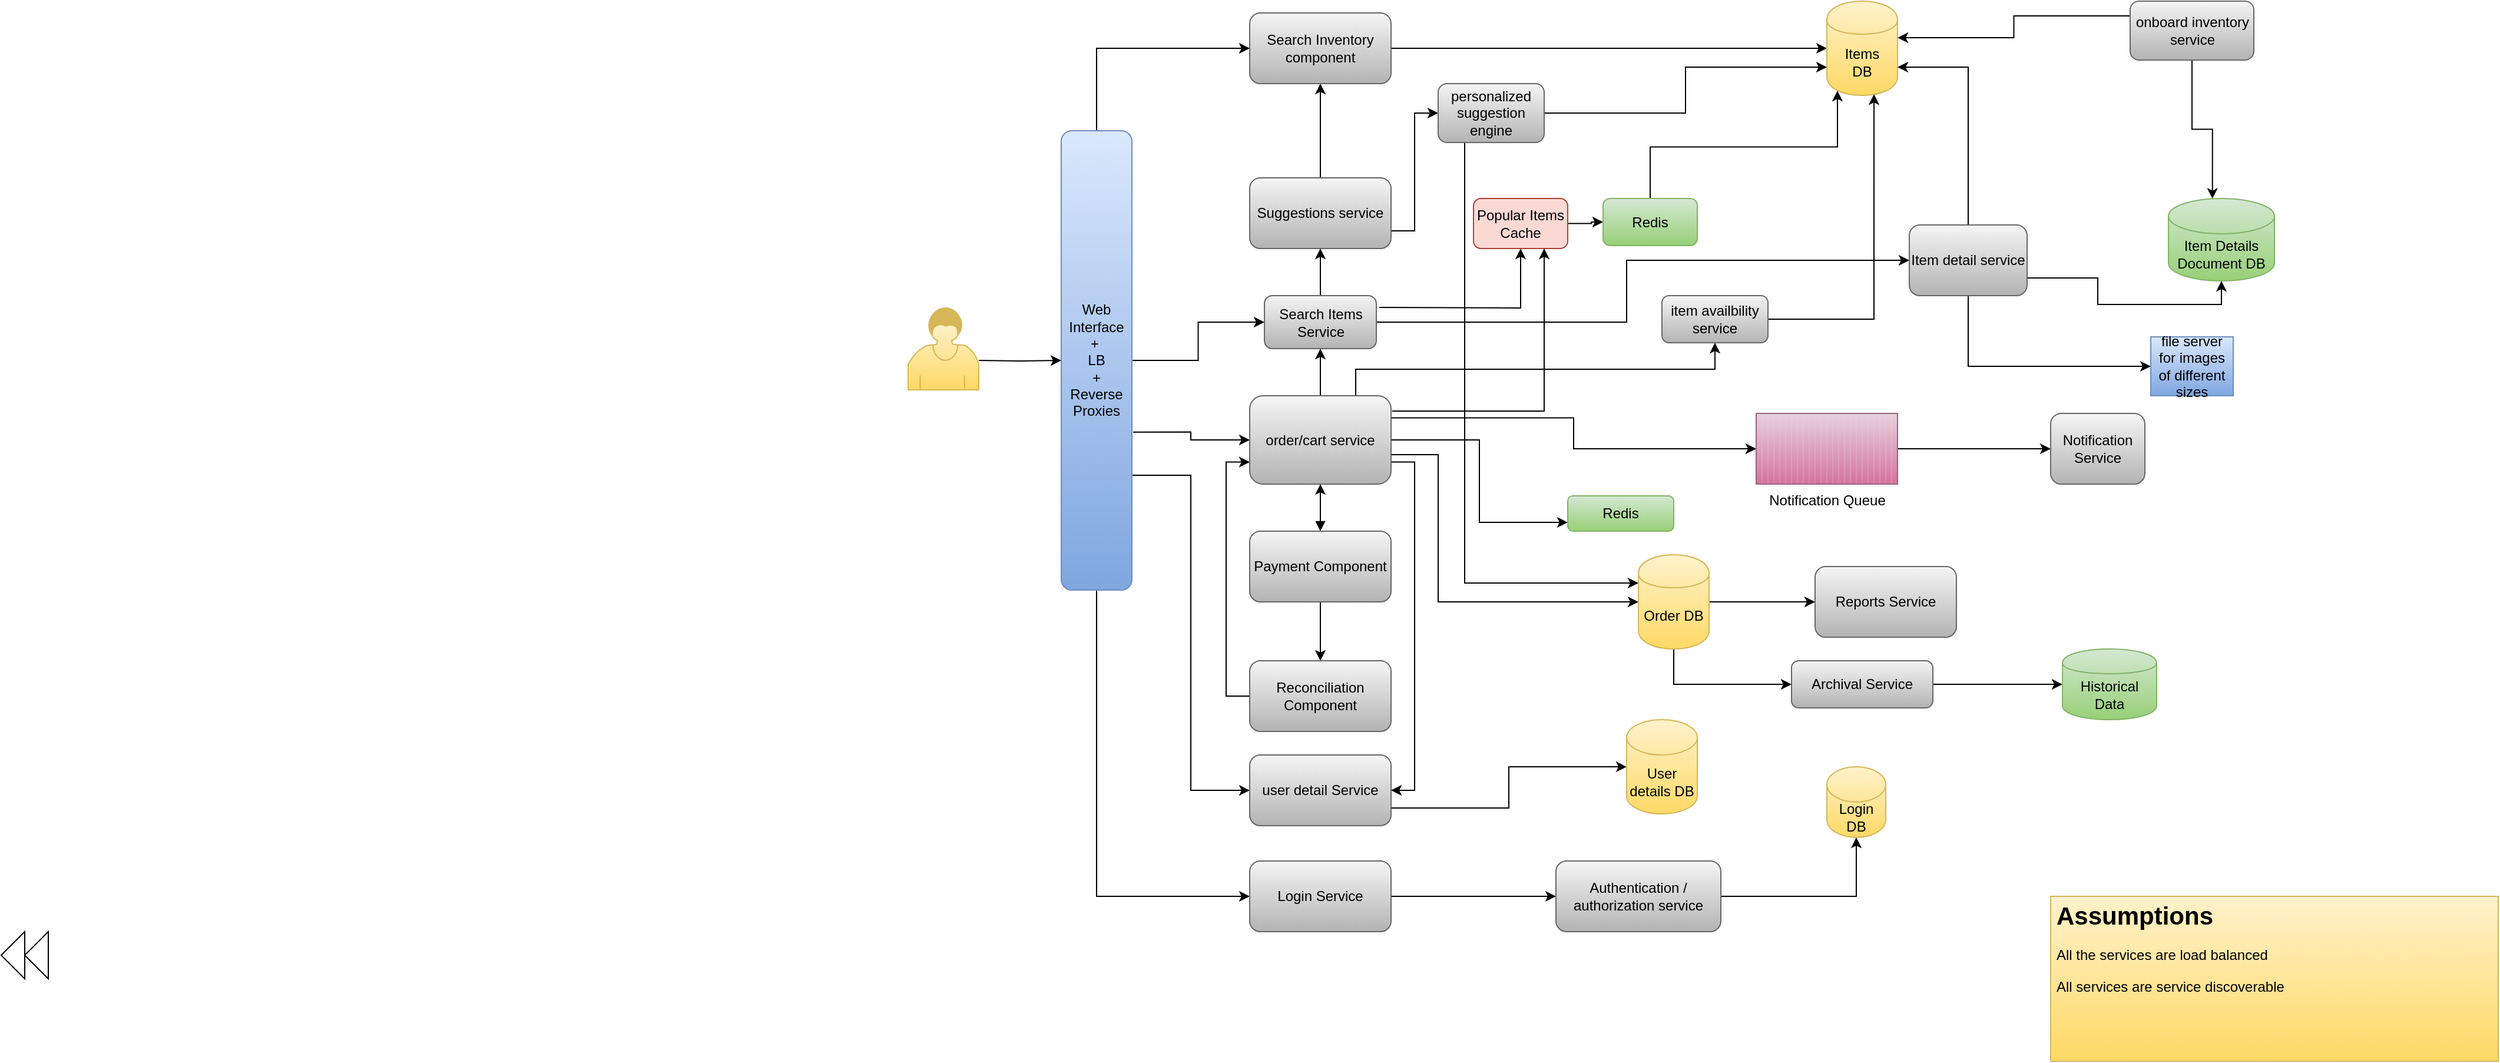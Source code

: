 <mxfile version="14.2.7" type="device"><diagram id="xtfML6pKu-_Gf8f9PhGk" name="Page-1"><mxGraphModel dx="1632" dy="1537" grid="1" gridSize="10" guides="1" tooltips="1" connect="1" arrows="1" fold="1" page="1" pageScale="1" pageWidth="850" pageHeight="1100" math="0" shadow="0"><root><mxCell id="0"/><mxCell id="1" parent="0"/><mxCell id="I8b5Qz6vABxZbY5urSRu-4" value="" style="edgeStyle=orthogonalEdgeStyle;rounded=0;orthogonalLoop=1;jettySize=auto;html=1;" edge="1" parent="1" source="I8b5Qz6vABxZbY5urSRu-2" target="I8b5Qz6vABxZbY5urSRu-3"><mxGeometry relative="1" as="geometry"/></mxCell><mxCell id="I8b5Qz6vABxZbY5urSRu-32" value="" style="edgeStyle=orthogonalEdgeStyle;rounded=0;orthogonalLoop=1;jettySize=auto;html=1;" edge="1" parent="1" target="I8b5Qz6vABxZbY5urSRu-31"><mxGeometry relative="1" as="geometry"><mxPoint x="410" y="180" as="sourcePoint"/></mxGeometry></mxCell><mxCell id="I8b5Qz6vABxZbY5urSRu-100" style="edgeStyle=orthogonalEdgeStyle;rounded=0;orthogonalLoop=1;jettySize=auto;html=1;exitX=1;exitY=0.75;exitDx=0;exitDy=0;entryX=0;entryY=0.5;entryDx=0;entryDy=0;" edge="1" parent="1" source="I8b5Qz6vABxZbY5urSRu-2" target="I8b5Qz6vABxZbY5urSRu-101"><mxGeometry relative="1" as="geometry"><mxPoint x="490" y="170" as="targetPoint"/></mxGeometry></mxCell><mxCell id="I8b5Qz6vABxZbY5urSRu-2" value="Suggestions service" style="rounded=1;whiteSpace=wrap;html=1;gradientColor=#b3b3b3;fillColor=#f5f5f5;strokeColor=#666666;" vertex="1" parent="1"><mxGeometry x="300" y="70" width="120" height="60" as="geometry"/></mxCell><mxCell id="I8b5Qz6vABxZbY5urSRu-20" value="" style="edgeStyle=orthogonalEdgeStyle;rounded=0;orthogonalLoop=1;jettySize=auto;html=1;" edge="1" parent="1" source="I8b5Qz6vABxZbY5urSRu-3" target="I8b5Qz6vABxZbY5urSRu-19"><mxGeometry relative="1" as="geometry"/></mxCell><mxCell id="I8b5Qz6vABxZbY5urSRu-3" value="Search Inventory component" style="whiteSpace=wrap;html=1;rounded=1;gradientColor=#b3b3b3;fillColor=#f5f5f5;strokeColor=#666666;" vertex="1" parent="1"><mxGeometry x="300" y="-70" width="120" height="60" as="geometry"/></mxCell><mxCell id="I8b5Qz6vABxZbY5urSRu-99" style="edgeStyle=orthogonalEdgeStyle;rounded=0;orthogonalLoop=1;jettySize=auto;html=1;exitX=1.017;exitY=0.656;exitDx=0;exitDy=0;entryX=0;entryY=0.5;entryDx=0;entryDy=0;exitPerimeter=0;" edge="1" parent="1" source="I8b5Qz6vABxZbY5urSRu-5" target="I8b5Qz6vABxZbY5urSRu-89"><mxGeometry relative="1" as="geometry"/></mxCell><mxCell id="I8b5Qz6vABxZbY5urSRu-105" style="edgeStyle=orthogonalEdgeStyle;rounded=0;orthogonalLoop=1;jettySize=auto;html=1;exitX=0.5;exitY=0;exitDx=0;exitDy=0;entryX=0;entryY=0.5;entryDx=0;entryDy=0;" edge="1" parent="1" source="I8b5Qz6vABxZbY5urSRu-5" target="I8b5Qz6vABxZbY5urSRu-3"><mxGeometry relative="1" as="geometry"/></mxCell><mxCell id="I8b5Qz6vABxZbY5urSRu-106" style="edgeStyle=orthogonalEdgeStyle;rounded=0;orthogonalLoop=1;jettySize=auto;html=1;exitX=1;exitY=0.5;exitDx=0;exitDy=0;entryX=0;entryY=0.5;entryDx=0;entryDy=0;" edge="1" parent="1" source="I8b5Qz6vABxZbY5urSRu-5" target="I8b5Qz6vABxZbY5urSRu-6"><mxGeometry relative="1" as="geometry"><mxPoint x="310" y="190" as="targetPoint"/></mxGeometry></mxCell><mxCell id="I8b5Qz6vABxZbY5urSRu-118" style="edgeStyle=orthogonalEdgeStyle;rounded=0;orthogonalLoop=1;jettySize=auto;html=1;exitX=0.5;exitY=1;exitDx=0;exitDy=0;entryX=0;entryY=0.5;entryDx=0;entryDy=0;" edge="1" parent="1" source="I8b5Qz6vABxZbY5urSRu-5" target="I8b5Qz6vABxZbY5urSRu-83"><mxGeometry relative="1" as="geometry"/></mxCell><mxCell id="I8b5Qz6vABxZbY5urSRu-135" style="edgeStyle=orthogonalEdgeStyle;rounded=0;orthogonalLoop=1;jettySize=auto;html=1;exitX=1;exitY=0.75;exitDx=0;exitDy=0;entryX=0;entryY=0.5;entryDx=0;entryDy=0;startArrow=none;startFill=0;" edge="1" parent="1" source="I8b5Qz6vABxZbY5urSRu-5" target="I8b5Qz6vABxZbY5urSRu-132"><mxGeometry relative="1" as="geometry"/></mxCell><mxCell id="I8b5Qz6vABxZbY5urSRu-5" value="Web Interface +&amp;nbsp;&lt;br&gt;LB &lt;br&gt;+&lt;br&gt;Reverse Proxies&lt;br&gt;" style="rounded=1;whiteSpace=wrap;html=1;gradientColor=#7ea6e0;fillColor=#dae8fc;strokeColor=#6c8ebf;" vertex="1" parent="1"><mxGeometry x="140" y="30" width="60" height="390" as="geometry"/></mxCell><mxCell id="I8b5Qz6vABxZbY5urSRu-128" style="edgeStyle=orthogonalEdgeStyle;rounded=0;orthogonalLoop=1;jettySize=auto;html=1;exitX=1;exitY=0.5;exitDx=0;exitDy=0;" edge="1" parent="1" source="I8b5Qz6vABxZbY5urSRu-6" target="I8b5Qz6vABxZbY5urSRu-91"><mxGeometry relative="1" as="geometry"><Array as="points"><mxPoint x="620" y="193"/><mxPoint x="620" y="140"/></Array></mxGeometry></mxCell><mxCell id="I8b5Qz6vABxZbY5urSRu-130" style="edgeStyle=orthogonalEdgeStyle;rounded=0;orthogonalLoop=1;jettySize=auto;html=1;exitX=0.5;exitY=0;exitDx=0;exitDy=0;entryX=0.5;entryY=1;entryDx=0;entryDy=0;startArrow=none;startFill=0;" edge="1" parent="1" source="I8b5Qz6vABxZbY5urSRu-6" target="I8b5Qz6vABxZbY5urSRu-2"><mxGeometry relative="1" as="geometry"/></mxCell><mxCell id="I8b5Qz6vABxZbY5urSRu-6" value="Search Items Service" style="rounded=1;whiteSpace=wrap;html=1;gradientColor=#b3b3b3;fillColor=#f5f5f5;strokeColor=#666666;" vertex="1" parent="1"><mxGeometry x="312.5" y="170" width="95" height="45" as="geometry"/></mxCell><mxCell id="I8b5Qz6vABxZbY5urSRu-11" value="" style="edgeStyle=orthogonalEdgeStyle;rounded=0;orthogonalLoop=1;jettySize=auto;html=1;" edge="1" parent="1" source="I8b5Qz6vABxZbY5urSRu-8" target="I8b5Qz6vABxZbY5urSRu-10"><mxGeometry relative="1" as="geometry"/></mxCell><mxCell id="I8b5Qz6vABxZbY5urSRu-28" style="edgeStyle=orthogonalEdgeStyle;rounded=0;orthogonalLoop=1;jettySize=auto;html=1;exitX=0.5;exitY=0;exitDx=0;exitDy=0;entryX=0.5;entryY=1;entryDx=0;entryDy=0;startArrow=block;startFill=1;" edge="1" parent="1" source="I8b5Qz6vABxZbY5urSRu-8" target="I8b5Qz6vABxZbY5urSRu-89"><mxGeometry relative="1" as="geometry"><Array as="points"/></mxGeometry></mxCell><mxCell id="I8b5Qz6vABxZbY5urSRu-8" value="Payment Component" style="rounded=1;whiteSpace=wrap;html=1;gradientColor=#b3b3b3;fillColor=#f5f5f5;strokeColor=#666666;" vertex="1" parent="1"><mxGeometry x="300" y="370" width="120" height="60" as="geometry"/></mxCell><mxCell id="I8b5Qz6vABxZbY5urSRu-127" style="edgeStyle=orthogonalEdgeStyle;rounded=0;orthogonalLoop=1;jettySize=auto;html=1;exitX=0;exitY=0.5;exitDx=0;exitDy=0;entryX=0;entryY=0.75;entryDx=0;entryDy=0;" edge="1" parent="1" source="I8b5Qz6vABxZbY5urSRu-10" target="I8b5Qz6vABxZbY5urSRu-89"><mxGeometry relative="1" as="geometry"/></mxCell><mxCell id="I8b5Qz6vABxZbY5urSRu-10" value="Reconciliation Component" style="rounded=1;whiteSpace=wrap;html=1;gradientColor=#b3b3b3;fillColor=#f5f5f5;strokeColor=#666666;" vertex="1" parent="1"><mxGeometry x="300" y="480" width="120" height="60" as="geometry"/></mxCell><mxCell id="I8b5Qz6vABxZbY5urSRu-125" value="" style="edgeStyle=orthogonalEdgeStyle;rounded=0;orthogonalLoop=1;jettySize=auto;html=1;" edge="1" parent="1" source="I8b5Qz6vABxZbY5urSRu-12" target="I8b5Qz6vABxZbY5urSRu-124"><mxGeometry relative="1" as="geometry"/></mxCell><mxCell id="I8b5Qz6vABxZbY5urSRu-150" style="edgeStyle=orthogonalEdgeStyle;rounded=0;orthogonalLoop=1;jettySize=auto;html=1;exitX=0.5;exitY=1;exitDx=0;exitDy=0;entryX=0;entryY=0.5;entryDx=0;entryDy=0;startArrow=none;startFill=0;" edge="1" parent="1" source="I8b5Qz6vABxZbY5urSRu-12" target="I8b5Qz6vABxZbY5urSRu-149"><mxGeometry relative="1" as="geometry"/></mxCell><mxCell id="I8b5Qz6vABxZbY5urSRu-12" value="Order DB" style="shape=cylinder;whiteSpace=wrap;html=1;boundedLbl=1;backgroundOutline=1;rounded=1;gradientColor=#ffd966;fillColor=#fff2cc;strokeColor=#d6b656;" vertex="1" parent="1"><mxGeometry x="630" y="390" width="60" height="80" as="geometry"/></mxCell><mxCell id="I8b5Qz6vABxZbY5urSRu-17" value="" style="edgeStyle=orthogonalEdgeStyle;rounded=0;orthogonalLoop=1;jettySize=auto;html=1;" edge="1" parent="1" source="I8b5Qz6vABxZbY5urSRu-14" target="I8b5Qz6vABxZbY5urSRu-16"><mxGeometry relative="1" as="geometry"/></mxCell><mxCell id="I8b5Qz6vABxZbY5urSRu-14" value="Notification Queue" style="verticalLabelPosition=bottom;verticalAlign=top;html=1;shape=mxgraph.basic.patternFillRect;fillStyle=vert;step=5;fillStrokeWidth=0.2;fillStrokeColor=#dddddd;gradientColor=#d5739d;fillColor=#e6d0de;strokeColor=#996185;" vertex="1" parent="1"><mxGeometry x="730" y="270" width="120" height="60" as="geometry"/></mxCell><mxCell id="I8b5Qz6vABxZbY5urSRu-16" value="Notification Service" style="rounded=1;whiteSpace=wrap;html=1;gradientColor=#b3b3b3;fillColor=#f5f5f5;strokeColor=#666666;" vertex="1" parent="1"><mxGeometry x="980" y="270" width="80" height="60" as="geometry"/></mxCell><mxCell id="I8b5Qz6vABxZbY5urSRu-19" value="Items&lt;br&gt;DB" style="shape=cylinder;whiteSpace=wrap;html=1;boundedLbl=1;backgroundOutline=1;rounded=1;gradientColor=#ffd966;fillColor=#fff2cc;strokeColor=#d6b656;" vertex="1" parent="1"><mxGeometry x="790" y="-80" width="60" height="80" as="geometry"/></mxCell><mxCell id="I8b5Qz6vABxZbY5urSRu-30" value="" style="edgeStyle=orthogonalEdgeStyle;rounded=0;orthogonalLoop=1;jettySize=auto;html=1;" edge="1" parent="1" target="I8b5Qz6vABxZbY5urSRu-5"><mxGeometry relative="1" as="geometry"><mxPoint x="70" y="225" as="sourcePoint"/></mxGeometry></mxCell><mxCell id="I8b5Qz6vABxZbY5urSRu-34" value="" style="edgeStyle=orthogonalEdgeStyle;rounded=0;orthogonalLoop=1;jettySize=auto;html=1;" edge="1" parent="1" source="I8b5Qz6vABxZbY5urSRu-31" target="I8b5Qz6vABxZbY5urSRu-33"><mxGeometry relative="1" as="geometry"/></mxCell><mxCell id="I8b5Qz6vABxZbY5urSRu-31" value="Popular Items Cache" style="whiteSpace=wrap;html=1;rounded=1;fillColor=#fad9d5;strokeColor=#ae4132;" vertex="1" parent="1"><mxGeometry x="490" y="87.5" width="80" height="42.5" as="geometry"/></mxCell><mxCell id="I8b5Qz6vABxZbY5urSRu-115" style="edgeStyle=orthogonalEdgeStyle;rounded=0;orthogonalLoop=1;jettySize=auto;html=1;exitX=0.5;exitY=0;exitDx=0;exitDy=0;entryX=0.15;entryY=0.95;entryDx=0;entryDy=0;entryPerimeter=0;" edge="1" parent="1" source="I8b5Qz6vABxZbY5urSRu-33" target="I8b5Qz6vABxZbY5urSRu-19"><mxGeometry relative="1" as="geometry"/></mxCell><mxCell id="I8b5Qz6vABxZbY5urSRu-33" value="Redis" style="whiteSpace=wrap;html=1;rounded=1;fillColor=#d5e8d4;strokeColor=#82b366;gradientColor=#97d077;" vertex="1" parent="1"><mxGeometry x="600" y="87.5" width="80" height="40" as="geometry"/></mxCell><mxCell id="I8b5Qz6vABxZbY5urSRu-74" value="" style="shape=mxgraph.bpmn.compensation;html=1;outlineConnect=0;" vertex="1" parent="1"><mxGeometry x="-760" y="710" width="40" height="40" as="geometry"/></mxCell><mxCell id="I8b5Qz6vABxZbY5urSRu-85" value="" style="edgeStyle=orthogonalEdgeStyle;rounded=0;orthogonalLoop=1;jettySize=auto;html=1;entryX=0;entryY=0.5;entryDx=0;entryDy=0;" edge="1" parent="1" source="I8b5Qz6vABxZbY5urSRu-83" target="I8b5Qz6vABxZbY5urSRu-122"><mxGeometry relative="1" as="geometry"><mxPoint x="580" y="610" as="targetPoint"/></mxGeometry></mxCell><mxCell id="I8b5Qz6vABxZbY5urSRu-83" value="Login Service" style="rounded=1;whiteSpace=wrap;html=1;gradientColor=#b3b3b3;fillColor=#f5f5f5;strokeColor=#666666;" vertex="1" parent="1"><mxGeometry x="300" y="650" width="120" height="60" as="geometry"/></mxCell><mxCell id="I8b5Qz6vABxZbY5urSRu-120" style="edgeStyle=orthogonalEdgeStyle;rounded=0;orthogonalLoop=1;jettySize=auto;html=1;exitX=1;exitY=0.5;exitDx=0;exitDy=0;" edge="1" parent="1" source="I8b5Qz6vABxZbY5urSRu-122" target="I8b5Qz6vABxZbY5urSRu-119"><mxGeometry relative="1" as="geometry"><mxPoint x="700" y="610" as="sourcePoint"/></mxGeometry></mxCell><mxCell id="I8b5Qz6vABxZbY5urSRu-109" style="edgeStyle=orthogonalEdgeStyle;rounded=0;orthogonalLoop=1;jettySize=auto;html=1;exitX=0;exitY=0.25;exitDx=0;exitDy=0;entryX=1;entryY=0.388;entryDx=0;entryDy=0;entryPerimeter=0;" edge="1" parent="1" source="I8b5Qz6vABxZbY5urSRu-86" target="I8b5Qz6vABxZbY5urSRu-19"><mxGeometry relative="1" as="geometry"/></mxCell><mxCell id="I8b5Qz6vABxZbY5urSRu-113" style="edgeStyle=orthogonalEdgeStyle;rounded=0;orthogonalLoop=1;jettySize=auto;html=1;exitX=0.5;exitY=1;exitDx=0;exitDy=0;entryX=0.415;entryY=0.004;entryDx=0;entryDy=0;entryPerimeter=0;" edge="1" parent="1" source="I8b5Qz6vABxZbY5urSRu-86" target="I8b5Qz6vABxZbY5urSRu-93"><mxGeometry relative="1" as="geometry"/></mxCell><mxCell id="I8b5Qz6vABxZbY5urSRu-86" value="onboard inventory service" style="whiteSpace=wrap;html=1;rounded=1;gradientColor=#b3b3b3;fillColor=#f5f5f5;strokeColor=#666666;" vertex="1" parent="1"><mxGeometry x="1047.5" y="-80" width="105" height="50" as="geometry"/></mxCell><mxCell id="I8b5Qz6vABxZbY5urSRu-90" style="edgeStyle=orthogonalEdgeStyle;rounded=0;orthogonalLoop=1;jettySize=auto;html=1;exitX=0.5;exitY=0;exitDx=0;exitDy=0;entryX=0.5;entryY=1;entryDx=0;entryDy=0;" edge="1" parent="1" source="I8b5Qz6vABxZbY5urSRu-89" target="I8b5Qz6vABxZbY5urSRu-6"><mxGeometry relative="1" as="geometry"/></mxCell><mxCell id="I8b5Qz6vABxZbY5urSRu-103" style="edgeStyle=orthogonalEdgeStyle;rounded=0;orthogonalLoop=1;jettySize=auto;html=1;exitX=0.992;exitY=0.667;exitDx=0;exitDy=0;entryX=0;entryY=0.5;entryDx=0;entryDy=0;exitPerimeter=0;" edge="1" parent="1" source="I8b5Qz6vABxZbY5urSRu-89" target="I8b5Qz6vABxZbY5urSRu-12"><mxGeometry relative="1" as="geometry"><Array as="points"><mxPoint x="460" y="305"/><mxPoint x="460" y="430"/></Array></mxGeometry></mxCell><mxCell id="I8b5Qz6vABxZbY5urSRu-129" style="edgeStyle=orthogonalEdgeStyle;rounded=0;orthogonalLoop=1;jettySize=auto;html=1;exitX=1.008;exitY=0.173;exitDx=0;exitDy=0;entryX=0.75;entryY=1;entryDx=0;entryDy=0;exitPerimeter=0;" edge="1" parent="1" source="I8b5Qz6vABxZbY5urSRu-89" target="I8b5Qz6vABxZbY5urSRu-31"><mxGeometry relative="1" as="geometry"/></mxCell><mxCell id="I8b5Qz6vABxZbY5urSRu-134" style="edgeStyle=orthogonalEdgeStyle;rounded=0;orthogonalLoop=1;jettySize=auto;html=1;exitX=1;exitY=0.75;exitDx=0;exitDy=0;entryX=1;entryY=0.5;entryDx=0;entryDy=0;startArrow=none;startFill=0;" edge="1" parent="1" source="I8b5Qz6vABxZbY5urSRu-89" target="I8b5Qz6vABxZbY5urSRu-132"><mxGeometry relative="1" as="geometry"/></mxCell><mxCell id="I8b5Qz6vABxZbY5urSRu-140" style="edgeStyle=orthogonalEdgeStyle;rounded=0;orthogonalLoop=1;jettySize=auto;html=1;exitX=1;exitY=0.25;exitDx=0;exitDy=0;entryX=0;entryY=0.5;entryDx=0;entryDy=0;entryPerimeter=0;startArrow=none;startFill=0;" edge="1" parent="1" source="I8b5Qz6vABxZbY5urSRu-89" target="I8b5Qz6vABxZbY5urSRu-14"><mxGeometry relative="1" as="geometry"/></mxCell><mxCell id="I8b5Qz6vABxZbY5urSRu-146" style="edgeStyle=orthogonalEdgeStyle;rounded=0;orthogonalLoop=1;jettySize=auto;html=1;exitX=0.75;exitY=0;exitDx=0;exitDy=0;startArrow=none;startFill=0;" edge="1" parent="1" source="I8b5Qz6vABxZbY5urSRu-89" target="I8b5Qz6vABxZbY5urSRu-145"><mxGeometry relative="1" as="geometry"/></mxCell><mxCell id="I8b5Qz6vABxZbY5urSRu-148" style="edgeStyle=orthogonalEdgeStyle;rounded=0;orthogonalLoop=1;jettySize=auto;html=1;exitX=1;exitY=0.5;exitDx=0;exitDy=0;entryX=0;entryY=0.75;entryDx=0;entryDy=0;startArrow=none;startFill=0;" edge="1" parent="1" source="I8b5Qz6vABxZbY5urSRu-89" target="I8b5Qz6vABxZbY5urSRu-142"><mxGeometry relative="1" as="geometry"/></mxCell><mxCell id="I8b5Qz6vABxZbY5urSRu-89" value="order/cart service" style="rounded=1;whiteSpace=wrap;html=1;gradientColor=#b3b3b3;fillColor=#f5f5f5;strokeColor=#666666;" vertex="1" parent="1"><mxGeometry x="300" y="255" width="120" height="75" as="geometry"/></mxCell><mxCell id="I8b5Qz6vABxZbY5urSRu-111" style="edgeStyle=orthogonalEdgeStyle;rounded=0;orthogonalLoop=1;jettySize=auto;html=1;exitX=0.5;exitY=1;exitDx=0;exitDy=0;entryX=0;entryY=0.5;entryDx=0;entryDy=0;" edge="1" parent="1" source="I8b5Qz6vABxZbY5urSRu-91" target="I8b5Qz6vABxZbY5urSRu-96"><mxGeometry relative="1" as="geometry"/></mxCell><mxCell id="I8b5Qz6vABxZbY5urSRu-112" style="edgeStyle=orthogonalEdgeStyle;rounded=0;orthogonalLoop=1;jettySize=auto;html=1;exitX=1;exitY=0.75;exitDx=0;exitDy=0;entryX=0.5;entryY=1;entryDx=0;entryDy=0;entryPerimeter=0;" edge="1" parent="1" source="I8b5Qz6vABxZbY5urSRu-91" target="I8b5Qz6vABxZbY5urSRu-93"><mxGeometry relative="1" as="geometry"/></mxCell><mxCell id="I8b5Qz6vABxZbY5urSRu-144" style="edgeStyle=orthogonalEdgeStyle;rounded=0;orthogonalLoop=1;jettySize=auto;html=1;exitX=0.5;exitY=0;exitDx=0;exitDy=0;entryX=1;entryY=0.7;entryDx=0;entryDy=0;startArrow=none;startFill=0;" edge="1" parent="1" source="I8b5Qz6vABxZbY5urSRu-91" target="I8b5Qz6vABxZbY5urSRu-19"><mxGeometry relative="1" as="geometry"/></mxCell><mxCell id="I8b5Qz6vABxZbY5urSRu-91" value="Item detail service" style="rounded=1;whiteSpace=wrap;html=1;gradientColor=#b3b3b3;fillColor=#f5f5f5;strokeColor=#666666;" vertex="1" parent="1"><mxGeometry x="860" y="110" width="100" height="60" as="geometry"/></mxCell><mxCell id="I8b5Qz6vABxZbY5urSRu-93" value="Item Details Document DB" style="shape=cylinder3;whiteSpace=wrap;html=1;boundedLbl=1;backgroundOutline=1;size=15;gradientColor=#97d077;fillColor=#d5e8d4;strokeColor=#82b366;" vertex="1" parent="1"><mxGeometry x="1080" y="87.5" width="90" height="70" as="geometry"/></mxCell><mxCell id="I8b5Qz6vABxZbY5urSRu-96" value="file server for images of different sizes" style="rounded=0;whiteSpace=wrap;html=1;fillColor=#dae8fc;strokeColor=#6c8ebf;gradientColor=#7ea6e0;" vertex="1" parent="1"><mxGeometry x="1065" y="205" width="70" height="50" as="geometry"/></mxCell><mxCell id="I8b5Qz6vABxZbY5urSRu-114" style="edgeStyle=orthogonalEdgeStyle;rounded=0;orthogonalLoop=1;jettySize=auto;html=1;exitX=1;exitY=0.5;exitDx=0;exitDy=0;entryX=0;entryY=0.7;entryDx=0;entryDy=0;" edge="1" parent="1" source="I8b5Qz6vABxZbY5urSRu-101" target="I8b5Qz6vABxZbY5urSRu-19"><mxGeometry relative="1" as="geometry"/></mxCell><mxCell id="I8b5Qz6vABxZbY5urSRu-117" style="edgeStyle=orthogonalEdgeStyle;rounded=0;orthogonalLoop=1;jettySize=auto;html=1;exitX=0.25;exitY=1;exitDx=0;exitDy=0;entryX=0;entryY=0.3;entryDx=0;entryDy=0;" edge="1" parent="1" source="I8b5Qz6vABxZbY5urSRu-101" target="I8b5Qz6vABxZbY5urSRu-12"><mxGeometry relative="1" as="geometry"/></mxCell><mxCell id="I8b5Qz6vABxZbY5urSRu-101" value="personalized suggestion engine" style="rounded=1;whiteSpace=wrap;html=1;gradientColor=#b3b3b3;fillColor=#f5f5f5;strokeColor=#666666;" vertex="1" parent="1"><mxGeometry x="460" y="-10" width="90" height="50" as="geometry"/></mxCell><mxCell id="I8b5Qz6vABxZbY5urSRu-110" value="" style="shape=mxgraph.bpmn.user_task;html=1;outlineConnect=0;gradientColor=#ffd966;fillColor=#fff2cc;strokeColor=#d6b656;" vertex="1" parent="1"><mxGeometry x="10" y="180" width="60" height="70" as="geometry"/></mxCell><mxCell id="I8b5Qz6vABxZbY5urSRu-119" value="Login DB" style="shape=cylinder3;whiteSpace=wrap;html=1;boundedLbl=1;backgroundOutline=1;size=15;gradientColor=#ffd966;fillColor=#fff2cc;strokeColor=#d6b656;" vertex="1" parent="1"><mxGeometry x="790" y="570" width="50" height="60" as="geometry"/></mxCell><mxCell id="I8b5Qz6vABxZbY5urSRu-122" value="Authentication / authorization service" style="rounded=1;whiteSpace=wrap;html=1;gradientColor=#b3b3b3;fillColor=#f5f5f5;strokeColor=#666666;" vertex="1" parent="1"><mxGeometry x="560" y="650" width="140" height="60" as="geometry"/></mxCell><mxCell id="I8b5Qz6vABxZbY5urSRu-124" value="Reports Service" style="whiteSpace=wrap;html=1;rounded=1;gradientColor=#b3b3b3;fillColor=#f5f5f5;strokeColor=#666666;" vertex="1" parent="1"><mxGeometry x="780" y="400" width="120" height="60" as="geometry"/></mxCell><mxCell id="I8b5Qz6vABxZbY5urSRu-136" style="edgeStyle=orthogonalEdgeStyle;rounded=0;orthogonalLoop=1;jettySize=auto;html=1;exitX=1;exitY=0.75;exitDx=0;exitDy=0;startArrow=none;startFill=0;" edge="1" parent="1" source="I8b5Qz6vABxZbY5urSRu-132" target="I8b5Qz6vABxZbY5urSRu-137"><mxGeometry relative="1" as="geometry"><mxPoint x="580" y="580" as="targetPoint"/></mxGeometry></mxCell><mxCell id="I8b5Qz6vABxZbY5urSRu-132" value="user detail Service" style="rounded=1;whiteSpace=wrap;html=1;gradientColor=#b3b3b3;fillColor=#f5f5f5;strokeColor=#666666;" vertex="1" parent="1"><mxGeometry x="300" y="560" width="120" height="60" as="geometry"/></mxCell><mxCell id="I8b5Qz6vABxZbY5urSRu-137" value="User details DB" style="shape=cylinder3;whiteSpace=wrap;html=1;boundedLbl=1;backgroundOutline=1;size=15;gradientColor=#ffd966;fillColor=#fff2cc;strokeColor=#d6b656;" vertex="1" parent="1"><mxGeometry x="620" y="530" width="60" height="80" as="geometry"/></mxCell><mxCell id="I8b5Qz6vABxZbY5urSRu-142" value="Redis" style="rounded=1;whiteSpace=wrap;html=1;gradientColor=#97d077;fillColor=#d5e8d4;strokeColor=#82b366;" vertex="1" parent="1"><mxGeometry x="570" y="340" width="90" height="30" as="geometry"/></mxCell><mxCell id="I8b5Qz6vABxZbY5urSRu-147" style="edgeStyle=orthogonalEdgeStyle;rounded=0;orthogonalLoop=1;jettySize=auto;html=1;exitX=1;exitY=0.5;exitDx=0;exitDy=0;entryX=0.667;entryY=0.988;entryDx=0;entryDy=0;entryPerimeter=0;startArrow=none;startFill=0;" edge="1" parent="1" source="I8b5Qz6vABxZbY5urSRu-145" target="I8b5Qz6vABxZbY5urSRu-19"><mxGeometry relative="1" as="geometry"/></mxCell><mxCell id="I8b5Qz6vABxZbY5urSRu-145" value="item availbility service" style="rounded=1;whiteSpace=wrap;html=1;gradientColor=#b3b3b3;fillColor=#f5f5f5;strokeColor=#666666;" vertex="1" parent="1"><mxGeometry x="650" y="170" width="90" height="40" as="geometry"/></mxCell><mxCell id="I8b5Qz6vABxZbY5urSRu-152" value="" style="edgeStyle=orthogonalEdgeStyle;rounded=0;orthogonalLoop=1;jettySize=auto;html=1;startArrow=none;startFill=0;" edge="1" parent="1" source="I8b5Qz6vABxZbY5urSRu-149" target="I8b5Qz6vABxZbY5urSRu-151"><mxGeometry relative="1" as="geometry"/></mxCell><mxCell id="I8b5Qz6vABxZbY5urSRu-149" value="Archival Service" style="rounded=1;whiteSpace=wrap;html=1;gradientColor=#b3b3b3;fillColor=#f5f5f5;strokeColor=#666666;" vertex="1" parent="1"><mxGeometry x="760" y="480" width="120" height="40" as="geometry"/></mxCell><mxCell id="I8b5Qz6vABxZbY5urSRu-151" value="Historical Data" style="shape=cylinder;whiteSpace=wrap;html=1;boundedLbl=1;backgroundOutline=1;rounded=1;strokeColor=#82b366;fillColor=#d5e8d4;gradientColor=#97d077;" vertex="1" parent="1"><mxGeometry x="990" y="470" width="80" height="60" as="geometry"/></mxCell><mxCell id="I8b5Qz6vABxZbY5urSRu-154" value="&lt;h1 style=&quot;font-size: 21px&quot;&gt;Assumptions&lt;/h1&gt;&lt;p&gt;&lt;span style=&quot;text-align: center&quot;&gt;All the services are load balanced&amp;nbsp;&lt;/span&gt;&lt;br&gt;&lt;/p&gt;&lt;p&gt;&lt;span style=&quot;text-align: center&quot;&gt;All services are service discoverable&lt;/span&gt;&lt;/p&gt;" style="text;html=1;strokeColor=#d6b656;fillColor=#fff2cc;spacing=5;spacingTop=-20;whiteSpace=wrap;overflow=hidden;rounded=0;gradientColor=#ffd966;" vertex="1" parent="1"><mxGeometry x="980" y="680" width="380" height="140" as="geometry"/></mxCell></root></mxGraphModel></diagram></mxfile>